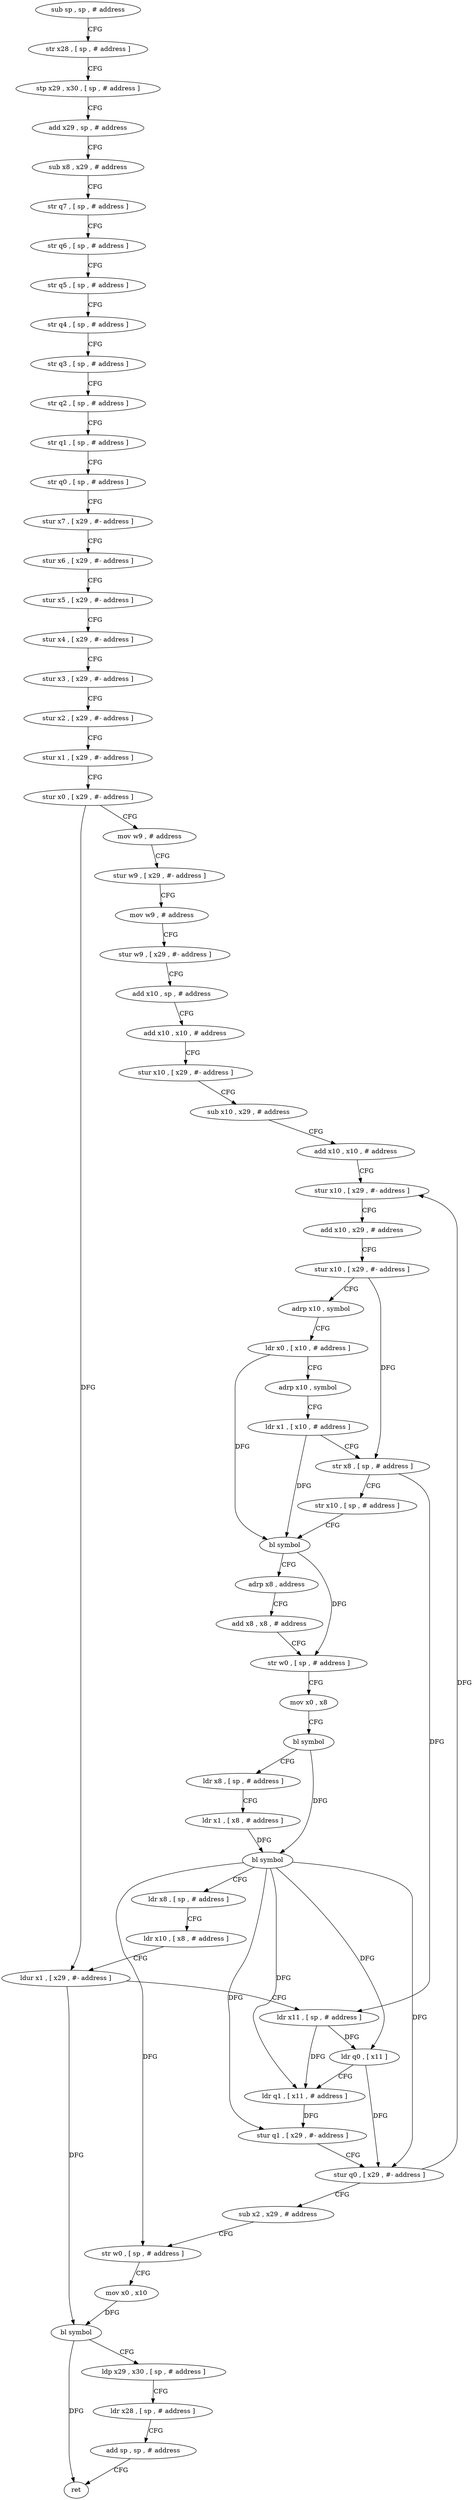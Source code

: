 digraph "func" {
"4213752" [label = "sub sp , sp , # address" ]
"4213756" [label = "str x28 , [ sp , # address ]" ]
"4213760" [label = "stp x29 , x30 , [ sp , # address ]" ]
"4213764" [label = "add x29 , sp , # address" ]
"4213768" [label = "sub x8 , x29 , # address" ]
"4213772" [label = "str q7 , [ sp , # address ]" ]
"4213776" [label = "str q6 , [ sp , # address ]" ]
"4213780" [label = "str q5 , [ sp , # address ]" ]
"4213784" [label = "str q4 , [ sp , # address ]" ]
"4213788" [label = "str q3 , [ sp , # address ]" ]
"4213792" [label = "str q2 , [ sp , # address ]" ]
"4213796" [label = "str q1 , [ sp , # address ]" ]
"4213800" [label = "str q0 , [ sp , # address ]" ]
"4213804" [label = "stur x7 , [ x29 , #- address ]" ]
"4213808" [label = "stur x6 , [ x29 , #- address ]" ]
"4213812" [label = "stur x5 , [ x29 , #- address ]" ]
"4213816" [label = "stur x4 , [ x29 , #- address ]" ]
"4213820" [label = "stur x3 , [ x29 , #- address ]" ]
"4213824" [label = "stur x2 , [ x29 , #- address ]" ]
"4213828" [label = "stur x1 , [ x29 , #- address ]" ]
"4213832" [label = "stur x0 , [ x29 , #- address ]" ]
"4213836" [label = "mov w9 , # address" ]
"4213840" [label = "stur w9 , [ x29 , #- address ]" ]
"4213844" [label = "mov w9 , # address" ]
"4213848" [label = "stur w9 , [ x29 , #- address ]" ]
"4213852" [label = "add x10 , sp , # address" ]
"4213856" [label = "add x10 , x10 , # address" ]
"4213860" [label = "stur x10 , [ x29 , #- address ]" ]
"4213864" [label = "sub x10 , x29 , # address" ]
"4213868" [label = "add x10 , x10 , # address" ]
"4213872" [label = "stur x10 , [ x29 , #- address ]" ]
"4213876" [label = "add x10 , x29 , # address" ]
"4213880" [label = "stur x10 , [ x29 , #- address ]" ]
"4213884" [label = "adrp x10 , symbol" ]
"4213888" [label = "ldr x0 , [ x10 , # address ]" ]
"4213892" [label = "adrp x10 , symbol" ]
"4213896" [label = "ldr x1 , [ x10 , # address ]" ]
"4213900" [label = "str x8 , [ sp , # address ]" ]
"4213904" [label = "str x10 , [ sp , # address ]" ]
"4213908" [label = "bl symbol" ]
"4213912" [label = "adrp x8 , address" ]
"4213916" [label = "add x8 , x8 , # address" ]
"4213920" [label = "str w0 , [ sp , # address ]" ]
"4213924" [label = "mov x0 , x8" ]
"4213928" [label = "bl symbol" ]
"4213932" [label = "ldr x8 , [ sp , # address ]" ]
"4213936" [label = "ldr x1 , [ x8 , # address ]" ]
"4213940" [label = "bl symbol" ]
"4213944" [label = "ldr x8 , [ sp , # address ]" ]
"4213948" [label = "ldr x10 , [ x8 , # address ]" ]
"4213952" [label = "ldur x1 , [ x29 , #- address ]" ]
"4213956" [label = "ldr x11 , [ sp , # address ]" ]
"4213960" [label = "ldr q0 , [ x11 ]" ]
"4213964" [label = "ldr q1 , [ x11 , # address ]" ]
"4213968" [label = "stur q1 , [ x29 , #- address ]" ]
"4213972" [label = "stur q0 , [ x29 , #- address ]" ]
"4213976" [label = "sub x2 , x29 , # address" ]
"4213980" [label = "str w0 , [ sp , # address ]" ]
"4213984" [label = "mov x0 , x10" ]
"4213988" [label = "bl symbol" ]
"4213992" [label = "ldp x29 , x30 , [ sp , # address ]" ]
"4213996" [label = "ldr x28 , [ sp , # address ]" ]
"4214000" [label = "add sp , sp , # address" ]
"4214004" [label = "ret" ]
"4213752" -> "4213756" [ label = "CFG" ]
"4213756" -> "4213760" [ label = "CFG" ]
"4213760" -> "4213764" [ label = "CFG" ]
"4213764" -> "4213768" [ label = "CFG" ]
"4213768" -> "4213772" [ label = "CFG" ]
"4213772" -> "4213776" [ label = "CFG" ]
"4213776" -> "4213780" [ label = "CFG" ]
"4213780" -> "4213784" [ label = "CFG" ]
"4213784" -> "4213788" [ label = "CFG" ]
"4213788" -> "4213792" [ label = "CFG" ]
"4213792" -> "4213796" [ label = "CFG" ]
"4213796" -> "4213800" [ label = "CFG" ]
"4213800" -> "4213804" [ label = "CFG" ]
"4213804" -> "4213808" [ label = "CFG" ]
"4213808" -> "4213812" [ label = "CFG" ]
"4213812" -> "4213816" [ label = "CFG" ]
"4213816" -> "4213820" [ label = "CFG" ]
"4213820" -> "4213824" [ label = "CFG" ]
"4213824" -> "4213828" [ label = "CFG" ]
"4213828" -> "4213832" [ label = "CFG" ]
"4213832" -> "4213836" [ label = "CFG" ]
"4213832" -> "4213952" [ label = "DFG" ]
"4213836" -> "4213840" [ label = "CFG" ]
"4213840" -> "4213844" [ label = "CFG" ]
"4213844" -> "4213848" [ label = "CFG" ]
"4213848" -> "4213852" [ label = "CFG" ]
"4213852" -> "4213856" [ label = "CFG" ]
"4213856" -> "4213860" [ label = "CFG" ]
"4213860" -> "4213864" [ label = "CFG" ]
"4213864" -> "4213868" [ label = "CFG" ]
"4213868" -> "4213872" [ label = "CFG" ]
"4213872" -> "4213876" [ label = "CFG" ]
"4213876" -> "4213880" [ label = "CFG" ]
"4213880" -> "4213884" [ label = "CFG" ]
"4213880" -> "4213900" [ label = "DFG" ]
"4213884" -> "4213888" [ label = "CFG" ]
"4213888" -> "4213892" [ label = "CFG" ]
"4213888" -> "4213908" [ label = "DFG" ]
"4213892" -> "4213896" [ label = "CFG" ]
"4213896" -> "4213900" [ label = "CFG" ]
"4213896" -> "4213908" [ label = "DFG" ]
"4213900" -> "4213904" [ label = "CFG" ]
"4213900" -> "4213956" [ label = "DFG" ]
"4213904" -> "4213908" [ label = "CFG" ]
"4213908" -> "4213912" [ label = "CFG" ]
"4213908" -> "4213920" [ label = "DFG" ]
"4213912" -> "4213916" [ label = "CFG" ]
"4213916" -> "4213920" [ label = "CFG" ]
"4213920" -> "4213924" [ label = "CFG" ]
"4213924" -> "4213928" [ label = "CFG" ]
"4213928" -> "4213932" [ label = "CFG" ]
"4213928" -> "4213940" [ label = "DFG" ]
"4213932" -> "4213936" [ label = "CFG" ]
"4213936" -> "4213940" [ label = "DFG" ]
"4213940" -> "4213944" [ label = "CFG" ]
"4213940" -> "4213980" [ label = "DFG" ]
"4213940" -> "4213960" [ label = "DFG" ]
"4213940" -> "4213972" [ label = "DFG" ]
"4213940" -> "4213964" [ label = "DFG" ]
"4213940" -> "4213968" [ label = "DFG" ]
"4213944" -> "4213948" [ label = "CFG" ]
"4213948" -> "4213952" [ label = "CFG" ]
"4213952" -> "4213956" [ label = "CFG" ]
"4213952" -> "4213988" [ label = "DFG" ]
"4213956" -> "4213960" [ label = "DFG" ]
"4213956" -> "4213964" [ label = "DFG" ]
"4213960" -> "4213964" [ label = "CFG" ]
"4213960" -> "4213972" [ label = "DFG" ]
"4213964" -> "4213968" [ label = "DFG" ]
"4213968" -> "4213972" [ label = "CFG" ]
"4213972" -> "4213976" [ label = "CFG" ]
"4213972" -> "4213872" [ label = "DFG" ]
"4213976" -> "4213980" [ label = "CFG" ]
"4213980" -> "4213984" [ label = "CFG" ]
"4213984" -> "4213988" [ label = "DFG" ]
"4213988" -> "4213992" [ label = "CFG" ]
"4213988" -> "4214004" [ label = "DFG" ]
"4213992" -> "4213996" [ label = "CFG" ]
"4213996" -> "4214000" [ label = "CFG" ]
"4214000" -> "4214004" [ label = "CFG" ]
}
